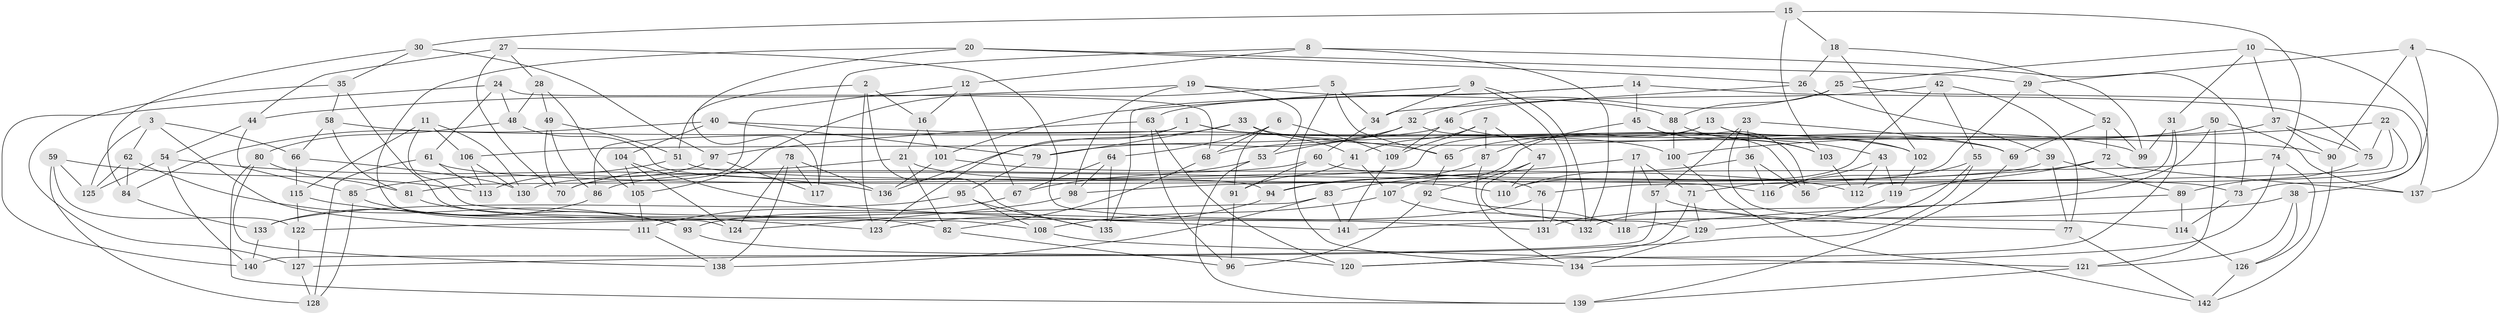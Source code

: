 // Generated by graph-tools (version 1.1) at 2025/50/03/09/25 03:50:51]
// undirected, 142 vertices, 284 edges
graph export_dot {
graph [start="1"]
  node [color=gray90,style=filled];
  1;
  2;
  3;
  4;
  5;
  6;
  7;
  8;
  9;
  10;
  11;
  12;
  13;
  14;
  15;
  16;
  17;
  18;
  19;
  20;
  21;
  22;
  23;
  24;
  25;
  26;
  27;
  28;
  29;
  30;
  31;
  32;
  33;
  34;
  35;
  36;
  37;
  38;
  39;
  40;
  41;
  42;
  43;
  44;
  45;
  46;
  47;
  48;
  49;
  50;
  51;
  52;
  53;
  54;
  55;
  56;
  57;
  58;
  59;
  60;
  61;
  62;
  63;
  64;
  65;
  66;
  67;
  68;
  69;
  70;
  71;
  72;
  73;
  74;
  75;
  76;
  77;
  78;
  79;
  80;
  81;
  82;
  83;
  84;
  85;
  86;
  87;
  88;
  89;
  90;
  91;
  92;
  93;
  94;
  95;
  96;
  97;
  98;
  99;
  100;
  101;
  102;
  103;
  104;
  105;
  106;
  107;
  108;
  109;
  110;
  111;
  112;
  113;
  114;
  115;
  116;
  117;
  118;
  119;
  120;
  121;
  122;
  123;
  124;
  125;
  126;
  127;
  128;
  129;
  130;
  131;
  132;
  133;
  134;
  135;
  136;
  137;
  138;
  139;
  140;
  141;
  142;
  1 -- 86;
  1 -- 123;
  1 -- 100;
  1 -- 102;
  2 -- 51;
  2 -- 135;
  2 -- 16;
  2 -- 123;
  3 -- 62;
  3 -- 66;
  3 -- 125;
  3 -- 111;
  4 -- 73;
  4 -- 29;
  4 -- 90;
  4 -- 137;
  5 -- 65;
  5 -- 134;
  5 -- 34;
  5 -- 105;
  6 -- 64;
  6 -- 91;
  6 -- 68;
  6 -- 109;
  7 -- 41;
  7 -- 109;
  7 -- 47;
  7 -- 87;
  8 -- 73;
  8 -- 132;
  8 -- 12;
  8 -- 117;
  9 -- 101;
  9 -- 132;
  9 -- 131;
  9 -- 34;
  10 -- 37;
  10 -- 25;
  10 -- 31;
  10 -- 137;
  11 -- 131;
  11 -- 130;
  11 -- 115;
  11 -- 106;
  12 -- 16;
  12 -- 70;
  12 -- 67;
  13 -- 107;
  13 -- 81;
  13 -- 43;
  13 -- 102;
  14 -- 63;
  14 -- 45;
  14 -- 135;
  14 -- 75;
  15 -- 18;
  15 -- 103;
  15 -- 30;
  15 -- 74;
  16 -- 21;
  16 -- 101;
  17 -- 118;
  17 -- 71;
  17 -- 83;
  17 -- 57;
  18 -- 26;
  18 -- 102;
  18 -- 99;
  19 -- 44;
  19 -- 88;
  19 -- 53;
  19 -- 98;
  20 -- 124;
  20 -- 29;
  20 -- 117;
  20 -- 26;
  21 -- 82;
  21 -- 76;
  21 -- 70;
  22 -- 100;
  22 -- 56;
  22 -- 75;
  22 -- 76;
  23 -- 57;
  23 -- 114;
  23 -- 36;
  23 -- 69;
  24 -- 48;
  24 -- 61;
  24 -- 140;
  24 -- 68;
  25 -- 88;
  25 -- 32;
  25 -- 38;
  26 -- 34;
  26 -- 39;
  27 -- 70;
  27 -- 129;
  27 -- 28;
  27 -- 44;
  28 -- 49;
  28 -- 48;
  28 -- 105;
  29 -- 71;
  29 -- 52;
  30 -- 35;
  30 -- 97;
  30 -- 84;
  31 -- 120;
  31 -- 99;
  31 -- 112;
  32 -- 79;
  32 -- 56;
  32 -- 53;
  33 -- 99;
  33 -- 136;
  33 -- 41;
  33 -- 79;
  34 -- 60;
  35 -- 108;
  35 -- 58;
  35 -- 127;
  36 -- 56;
  36 -- 116;
  36 -- 110;
  37 -- 75;
  37 -- 90;
  37 -- 68;
  38 -- 126;
  38 -- 141;
  38 -- 121;
  39 -- 89;
  39 -- 77;
  39 -- 130;
  40 -- 104;
  40 -- 65;
  40 -- 79;
  40 -- 84;
  41 -- 91;
  41 -- 107;
  42 -- 55;
  42 -- 77;
  42 -- 46;
  42 -- 110;
  43 -- 116;
  43 -- 112;
  43 -- 119;
  44 -- 54;
  44 -- 85;
  45 -- 103;
  45 -- 56;
  45 -- 87;
  46 -- 69;
  46 -- 109;
  46 -- 106;
  47 -- 92;
  47 -- 118;
  47 -- 110;
  48 -- 94;
  48 -- 80;
  49 -- 86;
  49 -- 70;
  49 -- 51;
  50 -- 121;
  50 -- 137;
  50 -- 65;
  50 -- 131;
  51 -- 110;
  51 -- 85;
  52 -- 69;
  52 -- 72;
  52 -- 99;
  53 -- 139;
  53 -- 67;
  54 -- 136;
  54 -- 125;
  54 -- 140;
  55 -- 116;
  55 -- 127;
  55 -- 132;
  57 -- 77;
  57 -- 140;
  58 -- 81;
  58 -- 66;
  58 -- 90;
  59 -- 113;
  59 -- 122;
  59 -- 125;
  59 -- 128;
  60 -- 73;
  60 -- 86;
  60 -- 91;
  61 -- 113;
  61 -- 116;
  61 -- 128;
  62 -- 93;
  62 -- 125;
  62 -- 84;
  63 -- 120;
  63 -- 96;
  63 -- 97;
  64 -- 135;
  64 -- 67;
  64 -- 98;
  65 -- 92;
  66 -- 130;
  66 -- 115;
  67 -- 111;
  68 -- 82;
  69 -- 139;
  71 -- 129;
  71 -- 120;
  72 -- 98;
  72 -- 137;
  72 -- 119;
  73 -- 114;
  74 -- 134;
  74 -- 94;
  74 -- 126;
  75 -- 89;
  76 -- 93;
  76 -- 131;
  77 -- 142;
  78 -- 124;
  78 -- 117;
  78 -- 138;
  78 -- 136;
  79 -- 95;
  80 -- 138;
  80 -- 81;
  80 -- 139;
  81 -- 82;
  82 -- 96;
  83 -- 122;
  83 -- 141;
  83 -- 138;
  84 -- 133;
  85 -- 128;
  85 -- 93;
  86 -- 133;
  87 -- 134;
  87 -- 94;
  88 -- 100;
  88 -- 103;
  89 -- 118;
  89 -- 114;
  90 -- 142;
  91 -- 96;
  92 -- 96;
  92 -- 118;
  93 -- 120;
  94 -- 123;
  95 -- 135;
  95 -- 108;
  95 -- 133;
  97 -- 113;
  97 -- 117;
  98 -- 124;
  100 -- 142;
  101 -- 136;
  101 -- 112;
  102 -- 119;
  103 -- 112;
  104 -- 141;
  104 -- 124;
  104 -- 105;
  105 -- 111;
  106 -- 113;
  106 -- 130;
  107 -- 108;
  107 -- 132;
  108 -- 121;
  109 -- 141;
  111 -- 138;
  114 -- 126;
  115 -- 122;
  115 -- 123;
  119 -- 129;
  121 -- 139;
  122 -- 127;
  126 -- 142;
  127 -- 128;
  129 -- 134;
  133 -- 140;
}
